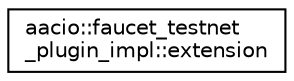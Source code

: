 digraph "Graphical Class Hierarchy"
{
  edge [fontname="Helvetica",fontsize="10",labelfontname="Helvetica",labelfontsize="10"];
  node [fontname="Helvetica",fontsize="10",shape=record];
  rankdir="LR";
  Node0 [label="aacio::faucet_testnet\l_plugin_impl::extension",height=0.2,width=0.4,color="black", fillcolor="white", style="filled",URL="$classaacio_1_1faucet__testnet__plugin__impl_1_1extension.html"];
}
